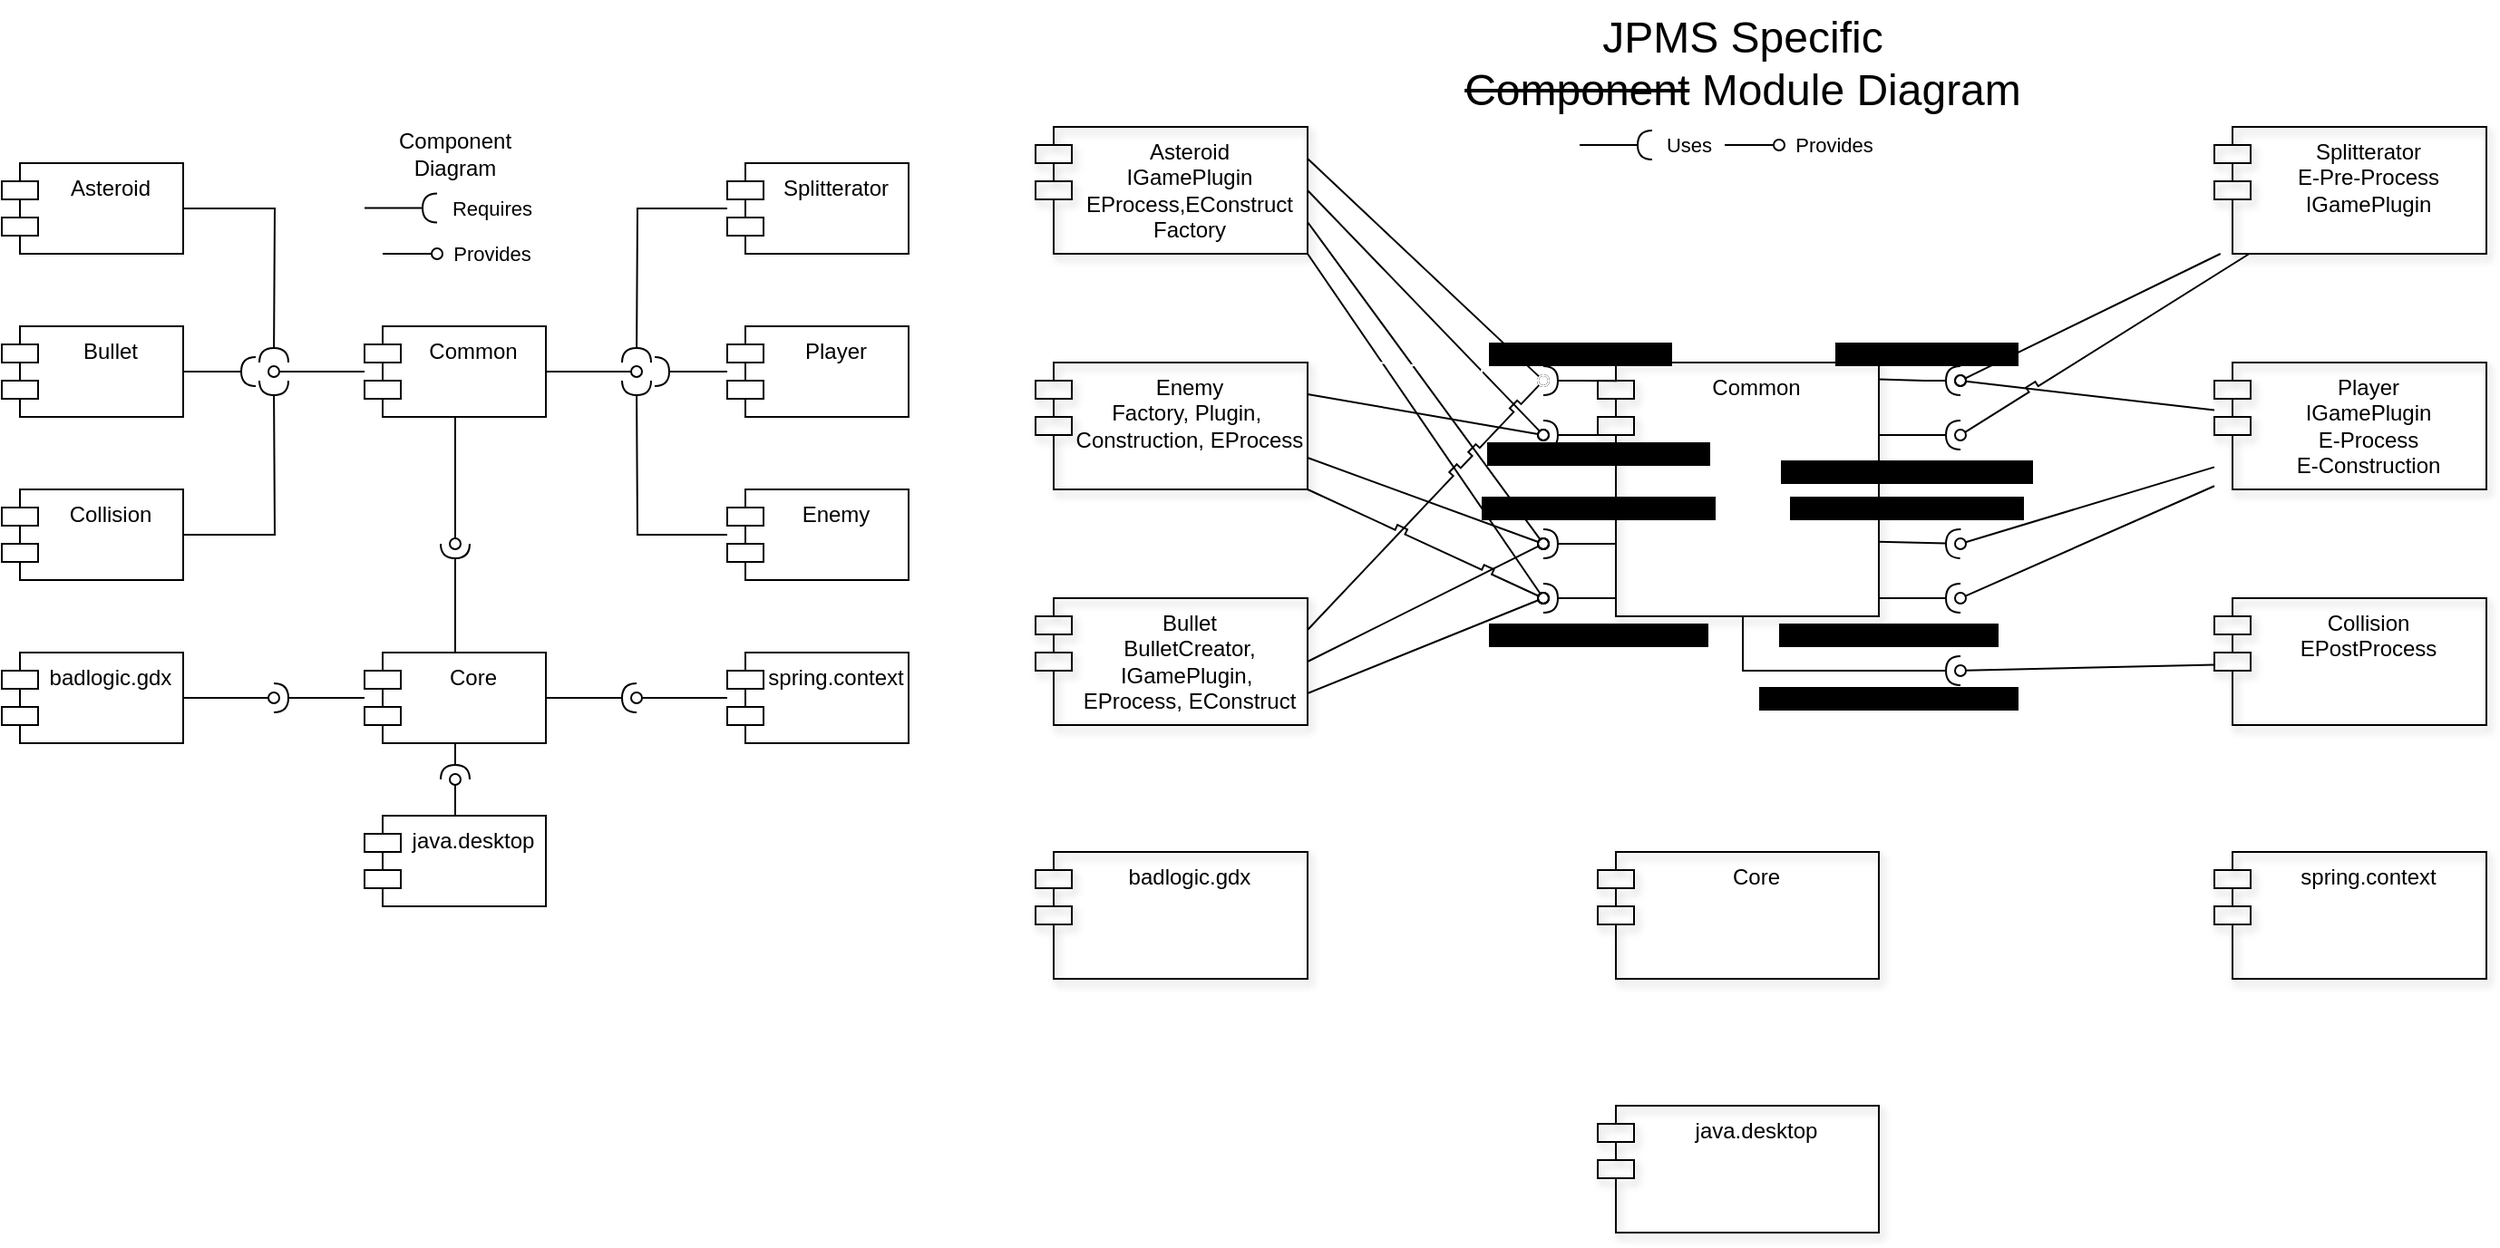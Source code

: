 <mxfile version="21.3.2" type="device">
  <diagram name="Side-1" id="Yi5KZk_WfLFtUitwRc3R">
    <mxGraphModel dx="1101" dy="1765" grid="1" gridSize="10" guides="1" tooltips="1" connect="1" arrows="1" fold="1" page="1" pageScale="1" pageWidth="827" pageHeight="1169" math="0" shadow="0">
      <root>
        <mxCell id="0" />
        <mxCell id="1" parent="0" />
        <mxCell id="ZmB0dp2YteYtgmMy9DGr-4" style="edgeStyle=orthogonalEdgeStyle;rounded=0;orthogonalLoop=1;jettySize=auto;html=1;endArrow=halfCircle;endFill=0;" edge="1" parent="1" source="ZmB0dp2YteYtgmMy9DGr-1">
          <mxGeometry relative="1" as="geometry">
            <mxPoint x="480" y="365" as="targetPoint" />
          </mxGeometry>
        </mxCell>
        <mxCell id="ZmB0dp2YteYtgmMy9DGr-11" style="edgeStyle=orthogonalEdgeStyle;rounded=0;orthogonalLoop=1;jettySize=auto;html=1;endArrow=halfCircle;endFill=0;" edge="1" parent="1" source="ZmB0dp2YteYtgmMy9DGr-1">
          <mxGeometry relative="1" as="geometry">
            <mxPoint x="380" y="410" as="targetPoint" />
          </mxGeometry>
        </mxCell>
        <mxCell id="ZmB0dp2YteYtgmMy9DGr-12" style="edgeStyle=orthogonalEdgeStyle;rounded=0;orthogonalLoop=1;jettySize=auto;html=1;endArrow=halfCircle;endFill=0;" edge="1" parent="1" source="ZmB0dp2YteYtgmMy9DGr-1">
          <mxGeometry relative="1" as="geometry">
            <mxPoint x="280" y="365" as="targetPoint" />
          </mxGeometry>
        </mxCell>
        <mxCell id="ZmB0dp2YteYtgmMy9DGr-15" style="edgeStyle=orthogonalEdgeStyle;rounded=0;orthogonalLoop=1;jettySize=auto;html=1;endArrow=halfCircle;endFill=0;" edge="1" parent="1" source="ZmB0dp2YteYtgmMy9DGr-1">
          <mxGeometry relative="1" as="geometry">
            <mxPoint x="380" y="280" as="targetPoint" />
          </mxGeometry>
        </mxCell>
        <mxCell id="ZmB0dp2YteYtgmMy9DGr-1" value="Core" style="shape=module;align=left;spacingLeft=20;align=center;verticalAlign=top;whiteSpace=wrap;html=1;fillColor=none;" vertex="1" parent="1">
          <mxGeometry x="330" y="340" width="100" height="50" as="geometry" />
        </mxCell>
        <mxCell id="ZmB0dp2YteYtgmMy9DGr-6" value="" style="edgeStyle=orthogonalEdgeStyle;rounded=0;orthogonalLoop=1;jettySize=auto;html=1;endArrow=oval;endFill=0;" edge="1" parent="1" source="ZmB0dp2YteYtgmMy9DGr-2">
          <mxGeometry relative="1" as="geometry">
            <mxPoint x="480" y="365" as="targetPoint" />
          </mxGeometry>
        </mxCell>
        <mxCell id="ZmB0dp2YteYtgmMy9DGr-2" value="spring.context" style="shape=module;align=left;spacingLeft=20;align=center;verticalAlign=top;whiteSpace=wrap;html=1;fillColor=none;" vertex="1" parent="1">
          <mxGeometry x="530" y="340" width="100" height="50" as="geometry" />
        </mxCell>
        <mxCell id="ZmB0dp2YteYtgmMy9DGr-10" style="edgeStyle=orthogonalEdgeStyle;rounded=0;orthogonalLoop=1;jettySize=auto;html=1;endArrow=oval;endFill=0;" edge="1" parent="1" source="ZmB0dp2YteYtgmMy9DGr-8">
          <mxGeometry relative="1" as="geometry">
            <mxPoint x="380" y="410" as="targetPoint" />
          </mxGeometry>
        </mxCell>
        <mxCell id="ZmB0dp2YteYtgmMy9DGr-8" value="java.desktop" style="shape=module;align=left;spacingLeft=20;align=center;verticalAlign=top;whiteSpace=wrap;html=1;fillColor=none;" vertex="1" parent="1">
          <mxGeometry x="330" y="430" width="100" height="50" as="geometry" />
        </mxCell>
        <mxCell id="ZmB0dp2YteYtgmMy9DGr-14" style="edgeStyle=orthogonalEdgeStyle;rounded=0;orthogonalLoop=1;jettySize=auto;html=1;endArrow=oval;endFill=0;" edge="1" parent="1" source="ZmB0dp2YteYtgmMy9DGr-13">
          <mxGeometry relative="1" as="geometry">
            <mxPoint x="280" y="365" as="targetPoint" />
          </mxGeometry>
        </mxCell>
        <mxCell id="ZmB0dp2YteYtgmMy9DGr-13" value="badlogic.gdx" style="shape=module;align=left;spacingLeft=20;align=center;verticalAlign=top;whiteSpace=wrap;html=1;fillColor=none;" vertex="1" parent="1">
          <mxGeometry x="130" y="340" width="100" height="50" as="geometry" />
        </mxCell>
        <mxCell id="ZmB0dp2YteYtgmMy9DGr-17" style="edgeStyle=orthogonalEdgeStyle;rounded=0;orthogonalLoop=1;jettySize=auto;html=1;endArrow=oval;endFill=0;" edge="1" parent="1" source="ZmB0dp2YteYtgmMy9DGr-16">
          <mxGeometry relative="1" as="geometry">
            <mxPoint x="380" y="280" as="targetPoint" />
          </mxGeometry>
        </mxCell>
        <mxCell id="ZmB0dp2YteYtgmMy9DGr-24" style="edgeStyle=orthogonalEdgeStyle;rounded=0;orthogonalLoop=1;jettySize=auto;html=1;endArrow=oval;endFill=0;" edge="1" parent="1" source="ZmB0dp2YteYtgmMy9DGr-16">
          <mxGeometry relative="1" as="geometry">
            <mxPoint x="280" y="185" as="targetPoint" />
          </mxGeometry>
        </mxCell>
        <mxCell id="ZmB0dp2YteYtgmMy9DGr-25" style="edgeStyle=orthogonalEdgeStyle;rounded=0;orthogonalLoop=1;jettySize=auto;html=1;endArrow=oval;endFill=0;" edge="1" parent="1" source="ZmB0dp2YteYtgmMy9DGr-16">
          <mxGeometry relative="1" as="geometry">
            <mxPoint x="480.0" y="185" as="targetPoint" />
          </mxGeometry>
        </mxCell>
        <mxCell id="ZmB0dp2YteYtgmMy9DGr-16" value="Common" style="shape=module;align=left;spacingLeft=20;align=center;verticalAlign=top;whiteSpace=wrap;html=1;fillColor=none;" vertex="1" parent="1">
          <mxGeometry x="330" y="160" width="100" height="50" as="geometry" />
        </mxCell>
        <mxCell id="ZmB0dp2YteYtgmMy9DGr-29" style="edgeStyle=orthogonalEdgeStyle;rounded=0;orthogonalLoop=1;jettySize=auto;html=1;endArrow=halfCircle;endFill=0;" edge="1" parent="1" source="ZmB0dp2YteYtgmMy9DGr-18">
          <mxGeometry relative="1" as="geometry">
            <mxPoint x="280" y="180" as="targetPoint" />
          </mxGeometry>
        </mxCell>
        <mxCell id="ZmB0dp2YteYtgmMy9DGr-18" value="Asteroid" style="shape=module;align=left;spacingLeft=20;align=center;verticalAlign=top;whiteSpace=wrap;html=1;fillColor=none;" vertex="1" parent="1">
          <mxGeometry x="130" y="70" width="100" height="50" as="geometry" />
        </mxCell>
        <mxCell id="ZmB0dp2YteYtgmMy9DGr-31" style="edgeStyle=orthogonalEdgeStyle;rounded=0;orthogonalLoop=1;jettySize=auto;html=1;endArrow=halfCircle;endFill=0;" edge="1" parent="1" source="ZmB0dp2YteYtgmMy9DGr-19">
          <mxGeometry relative="1" as="geometry">
            <mxPoint x="270" y="185" as="targetPoint" />
          </mxGeometry>
        </mxCell>
        <mxCell id="ZmB0dp2YteYtgmMy9DGr-19" value="Bullet" style="shape=module;align=left;spacingLeft=20;align=center;verticalAlign=top;whiteSpace=wrap;html=1;fillColor=none;" vertex="1" parent="1">
          <mxGeometry x="130" y="160" width="100" height="50" as="geometry" />
        </mxCell>
        <mxCell id="ZmB0dp2YteYtgmMy9DGr-30" style="edgeStyle=orthogonalEdgeStyle;rounded=0;orthogonalLoop=1;jettySize=auto;html=1;endArrow=halfCircle;endFill=0;" edge="1" parent="1" source="ZmB0dp2YteYtgmMy9DGr-20">
          <mxGeometry relative="1" as="geometry">
            <mxPoint x="280" y="190" as="targetPoint" />
          </mxGeometry>
        </mxCell>
        <mxCell id="ZmB0dp2YteYtgmMy9DGr-20" value="Collision" style="shape=module;align=left;spacingLeft=20;align=center;verticalAlign=top;whiteSpace=wrap;html=1;fillColor=none;" vertex="1" parent="1">
          <mxGeometry x="130" y="250" width="100" height="50" as="geometry" />
        </mxCell>
        <mxCell id="ZmB0dp2YteYtgmMy9DGr-26" style="edgeStyle=orthogonalEdgeStyle;rounded=0;orthogonalLoop=1;jettySize=auto;html=1;endArrow=halfCircle;endFill=0;" edge="1" parent="1" source="ZmB0dp2YteYtgmMy9DGr-21">
          <mxGeometry relative="1" as="geometry">
            <mxPoint x="480.0" y="190" as="targetPoint" />
          </mxGeometry>
        </mxCell>
        <mxCell id="ZmB0dp2YteYtgmMy9DGr-21" value="Enemy" style="shape=module;align=left;spacingLeft=20;align=center;verticalAlign=top;whiteSpace=wrap;html=1;fillColor=none;" vertex="1" parent="1">
          <mxGeometry x="530" y="250" width="100" height="50" as="geometry" />
        </mxCell>
        <mxCell id="ZmB0dp2YteYtgmMy9DGr-28" style="edgeStyle=orthogonalEdgeStyle;rounded=0;orthogonalLoop=1;jettySize=auto;html=1;endArrow=halfCircle;endFill=0;" edge="1" parent="1" source="ZmB0dp2YteYtgmMy9DGr-22">
          <mxGeometry relative="1" as="geometry">
            <mxPoint x="490.0" y="185" as="targetPoint" />
          </mxGeometry>
        </mxCell>
        <mxCell id="ZmB0dp2YteYtgmMy9DGr-22" value="Player" style="shape=module;align=left;spacingLeft=20;align=center;verticalAlign=top;whiteSpace=wrap;html=1;fillColor=none;" vertex="1" parent="1">
          <mxGeometry x="530" y="160" width="100" height="50" as="geometry" />
        </mxCell>
        <mxCell id="ZmB0dp2YteYtgmMy9DGr-27" style="edgeStyle=orthogonalEdgeStyle;rounded=0;orthogonalLoop=1;jettySize=auto;html=1;endArrow=halfCircle;endFill=0;" edge="1" parent="1" source="ZmB0dp2YteYtgmMy9DGr-23">
          <mxGeometry relative="1" as="geometry">
            <mxPoint x="480.0" y="180" as="targetPoint" />
          </mxGeometry>
        </mxCell>
        <mxCell id="ZmB0dp2YteYtgmMy9DGr-23" value="Splitterator" style="shape=module;align=left;spacingLeft=20;align=center;verticalAlign=top;whiteSpace=wrap;html=1;fillColor=none;" vertex="1" parent="1">
          <mxGeometry x="530" y="70" width="100" height="50" as="geometry" />
        </mxCell>
        <mxCell id="ZmB0dp2YteYtgmMy9DGr-36" value="Core" style="shape=module;align=left;spacingLeft=20;align=center;verticalAlign=top;whiteSpace=wrap;html=1;backgroundOutline=0;fixDash=0;enumerate=0;comic=0;shadow=1;fillColor=none;" vertex="1" parent="1">
          <mxGeometry x="1010" y="450" width="155" height="70" as="geometry" />
        </mxCell>
        <mxCell id="ZmB0dp2YteYtgmMy9DGr-38" value="spring.context" style="shape=module;align=left;spacingLeft=20;align=center;verticalAlign=top;whiteSpace=wrap;html=1;backgroundOutline=0;fixDash=0;enumerate=0;comic=0;shadow=1;fillColor=none;" vertex="1" parent="1">
          <mxGeometry x="1350" y="450" width="150" height="70" as="geometry" />
        </mxCell>
        <mxCell id="ZmB0dp2YteYtgmMy9DGr-40" value="java.desktop" style="shape=module;align=left;spacingLeft=20;align=center;verticalAlign=top;whiteSpace=wrap;html=1;backgroundOutline=0;fixDash=0;enumerate=0;comic=0;shadow=1;fillColor=none;" vertex="1" parent="1">
          <mxGeometry x="1010" y="590" width="155" height="70" as="geometry" />
        </mxCell>
        <mxCell id="ZmB0dp2YteYtgmMy9DGr-42" value="badlogic.gdx" style="shape=module;align=left;spacingLeft=20;align=center;verticalAlign=top;whiteSpace=wrap;html=1;backgroundOutline=0;fixDash=0;enumerate=0;comic=0;shadow=1;fillColor=none;" vertex="1" parent="1">
          <mxGeometry x="700" y="450" width="150" height="70" as="geometry" />
        </mxCell>
        <mxCell id="ZmB0dp2YteYtgmMy9DGr-114" style="edgeStyle=orthogonalEdgeStyle;rounded=0;orthogonalLoop=1;jettySize=auto;html=1;endArrow=halfCircle;endFill=0;" edge="1" parent="1" source="ZmB0dp2YteYtgmMy9DGr-46">
          <mxGeometry relative="1" as="geometry">
            <mxPoint x="1210" y="350" as="targetPoint" />
            <Array as="points">
              <mxPoint x="1090" y="350" />
            </Array>
          </mxGeometry>
        </mxCell>
        <mxCell id="ZmB0dp2YteYtgmMy9DGr-46" value="Common" style="shape=module;align=left;spacingLeft=20;align=center;verticalAlign=top;whiteSpace=wrap;html=1;backgroundOutline=0;fixDash=0;enumerate=0;comic=0;shadow=1;fillColor=none;" vertex="1" parent="1">
          <mxGeometry x="1010" y="180" width="155" height="140" as="geometry" />
        </mxCell>
        <mxCell id="ZmB0dp2YteYtgmMy9DGr-93" style="rounded=0;orthogonalLoop=1;jettySize=auto;html=1;endArrow=oval;endFill=0;jumpStyle=sharp;orthogonal=0;exitX=1;exitY=1;exitDx=0;exitDy=0;" edge="1" parent="1" source="ZmB0dp2YteYtgmMy9DGr-48">
          <mxGeometry relative="1" as="geometry">
            <mxPoint x="980" y="310" as="targetPoint" />
          </mxGeometry>
        </mxCell>
        <mxCell id="ZmB0dp2YteYtgmMy9DGr-95" style="rounded=0;orthogonalLoop=1;jettySize=auto;html=1;endArrow=oval;endFill=0;jumpStyle=sharp;orthogonal=0;exitX=1;exitY=0.25;exitDx=0;exitDy=0;" edge="1" parent="1" source="ZmB0dp2YteYtgmMy9DGr-48">
          <mxGeometry relative="1" as="geometry">
            <mxPoint x="980" y="190" as="targetPoint" />
            <mxPoint x="850" y="85.0" as="sourcePoint" />
          </mxGeometry>
        </mxCell>
        <mxCell id="ZmB0dp2YteYtgmMy9DGr-100" style="rounded=0;orthogonalLoop=1;jettySize=auto;html=1;endArrow=oval;endFill=0;exitX=1;exitY=0.5;exitDx=0;exitDy=0;" edge="1" parent="1" source="ZmB0dp2YteYtgmMy9DGr-48">
          <mxGeometry relative="1" as="geometry">
            <mxPoint x="980.0" y="220" as="targetPoint" />
          </mxGeometry>
        </mxCell>
        <mxCell id="ZmB0dp2YteYtgmMy9DGr-102" style="rounded=0;orthogonalLoop=1;jettySize=auto;html=1;endArrow=oval;endFill=0;exitX=1;exitY=0.75;exitDx=0;exitDy=0;" edge="1" parent="1" source="ZmB0dp2YteYtgmMy9DGr-48">
          <mxGeometry relative="1" as="geometry">
            <mxPoint x="980" y="280" as="targetPoint" />
          </mxGeometry>
        </mxCell>
        <mxCell id="ZmB0dp2YteYtgmMy9DGr-48" value="Asteroid&lt;br&gt;IGamePlugin&lt;br&gt;EProcess,EConstruct&lt;br&gt;Factory" style="shape=module;align=left;spacingLeft=20;align=center;verticalAlign=top;whiteSpace=wrap;html=1;backgroundOutline=0;fixDash=0;enumerate=0;comic=0;shadow=1;fillColor=none;" vertex="1" parent="1">
          <mxGeometry x="700" y="50" width="150" height="70" as="geometry" />
        </mxCell>
        <mxCell id="ZmB0dp2YteYtgmMy9DGr-96" style="rounded=0;orthogonalLoop=1;jettySize=auto;html=1;endArrow=oval;endFill=0;jumpStyle=sharp;orthogonal=0;exitX=1;exitY=0.25;exitDx=0;exitDy=0;" edge="1" parent="1" source="ZmB0dp2YteYtgmMy9DGr-50">
          <mxGeometry relative="1" as="geometry">
            <mxPoint x="980" y="190" as="targetPoint" />
          </mxGeometry>
        </mxCell>
        <mxCell id="ZmB0dp2YteYtgmMy9DGr-98" style="rounded=0;orthogonalLoop=1;jettySize=auto;html=1;endArrow=oval;endFill=0;jumpStyle=sharp;orthogonal=0;exitX=1;exitY=0.75;exitDx=0;exitDy=0;" edge="1" parent="1" source="ZmB0dp2YteYtgmMy9DGr-50">
          <mxGeometry relative="1" as="geometry">
            <mxPoint x="980.0" y="310" as="targetPoint" />
          </mxGeometry>
        </mxCell>
        <mxCell id="ZmB0dp2YteYtgmMy9DGr-104" style="rounded=0;orthogonalLoop=1;jettySize=auto;html=1;endArrow=oval;endFill=0;exitX=1;exitY=0.5;exitDx=0;exitDy=0;" edge="1" parent="1" source="ZmB0dp2YteYtgmMy9DGr-50">
          <mxGeometry relative="1" as="geometry">
            <mxPoint x="980.0" y="280" as="targetPoint" />
          </mxGeometry>
        </mxCell>
        <mxCell id="ZmB0dp2YteYtgmMy9DGr-50" value="Bullet&lt;br&gt;BulletCreator, IGamePlugin,&amp;nbsp;&lt;br&gt;EProcess, EConstruct" style="shape=module;align=left;spacingLeft=20;align=center;verticalAlign=top;whiteSpace=wrap;html=1;backgroundOutline=0;fixDash=0;enumerate=0;comic=0;shadow=1;fillColor=none;" vertex="1" parent="1">
          <mxGeometry x="700" y="310" width="150" height="70" as="geometry" />
        </mxCell>
        <mxCell id="ZmB0dp2YteYtgmMy9DGr-111" style="rounded=0;orthogonalLoop=1;jettySize=auto;html=1;endArrow=oval;endFill=0;jumpStyle=sharp;" edge="1" parent="1" source="ZmB0dp2YteYtgmMy9DGr-52">
          <mxGeometry relative="1" as="geometry">
            <mxPoint x="1210" y="350" as="targetPoint" />
          </mxGeometry>
        </mxCell>
        <mxCell id="ZmB0dp2YteYtgmMy9DGr-52" value="Collision&lt;br&gt;EPostProcess" style="shape=module;align=left;spacingLeft=20;align=center;verticalAlign=top;whiteSpace=wrap;html=1;backgroundOutline=0;fixDash=0;enumerate=0;comic=0;shadow=1;fillColor=none;" vertex="1" parent="1">
          <mxGeometry x="1350" y="310" width="150" height="70" as="geometry" />
        </mxCell>
        <mxCell id="ZmB0dp2YteYtgmMy9DGr-92" style="rounded=0;orthogonalLoop=1;jettySize=auto;html=1;endArrow=oval;endFill=0;jumpStyle=sharp;orthogonal=0;exitX=1;exitY=1;exitDx=0;exitDy=0;" edge="1" parent="1" source="ZmB0dp2YteYtgmMy9DGr-54">
          <mxGeometry relative="1" as="geometry">
            <mxPoint x="980" y="310" as="targetPoint" />
          </mxGeometry>
        </mxCell>
        <mxCell id="ZmB0dp2YteYtgmMy9DGr-97" style="rounded=0;orthogonalLoop=1;jettySize=auto;html=1;endArrow=oval;endFill=0;noJump=0;comic=0;orthogonal=0;ignoreEdge=0;flowAnimation=0;strokeColor=#FFFFFF;fillColor=#f5f5f5;jumpStyle=sharp;exitX=1;exitY=0;exitDx=0;exitDy=0;" edge="1" parent="1" source="ZmB0dp2YteYtgmMy9DGr-54">
          <mxGeometry relative="1" as="geometry">
            <mxPoint x="980" y="190" as="targetPoint" />
          </mxGeometry>
        </mxCell>
        <mxCell id="ZmB0dp2YteYtgmMy9DGr-99" style="rounded=0;orthogonalLoop=1;jettySize=auto;html=1;endArrow=oval;endFill=0;exitX=1;exitY=0.25;exitDx=0;exitDy=0;" edge="1" parent="1" source="ZmB0dp2YteYtgmMy9DGr-54">
          <mxGeometry relative="1" as="geometry">
            <mxPoint x="980.0" y="220" as="targetPoint" />
          </mxGeometry>
        </mxCell>
        <mxCell id="ZmB0dp2YteYtgmMy9DGr-103" style="rounded=0;orthogonalLoop=1;jettySize=auto;html=1;endArrow=oval;endFill=0;exitX=1;exitY=0.75;exitDx=0;exitDy=0;" edge="1" parent="1" source="ZmB0dp2YteYtgmMy9DGr-54">
          <mxGeometry relative="1" as="geometry">
            <mxPoint x="980.0" y="280" as="targetPoint" />
          </mxGeometry>
        </mxCell>
        <mxCell id="ZmB0dp2YteYtgmMy9DGr-54" value="Enemy&lt;br&gt;Factory, Plugin,&amp;nbsp;&lt;br&gt;Construction, EProcess" style="shape=module;align=left;spacingLeft=20;align=center;verticalAlign=top;whiteSpace=wrap;html=1;backgroundOutline=0;fixDash=0;enumerate=0;comic=0;shadow=1;fillColor=none;" vertex="1" parent="1">
          <mxGeometry x="700" y="180" width="150" height="70" as="geometry" />
        </mxCell>
        <mxCell id="ZmB0dp2YteYtgmMy9DGr-109" style="rounded=0;orthogonalLoop=1;jettySize=auto;html=1;jumpStyle=sharp;endArrow=oval;endFill=0;" edge="1" parent="1" source="ZmB0dp2YteYtgmMy9DGr-56">
          <mxGeometry relative="1" as="geometry">
            <mxPoint x="1210" y="190" as="targetPoint" />
          </mxGeometry>
        </mxCell>
        <mxCell id="ZmB0dp2YteYtgmMy9DGr-112" style="rounded=0;orthogonalLoop=1;jettySize=auto;html=1;endArrow=oval;endFill=0;jumpStyle=sharp;" edge="1" parent="1" source="ZmB0dp2YteYtgmMy9DGr-56">
          <mxGeometry relative="1" as="geometry">
            <mxPoint x="1210" y="310" as="targetPoint" />
          </mxGeometry>
        </mxCell>
        <mxCell id="ZmB0dp2YteYtgmMy9DGr-116" style="rounded=0;orthogonalLoop=1;jettySize=auto;html=1;endArrow=oval;endFill=0;" edge="1" parent="1" source="ZmB0dp2YteYtgmMy9DGr-56">
          <mxGeometry relative="1" as="geometry">
            <mxPoint x="1210" y="280" as="targetPoint" />
          </mxGeometry>
        </mxCell>
        <mxCell id="ZmB0dp2YteYtgmMy9DGr-56" value="Player&lt;br&gt;IGamePlugin&lt;br&gt;E-Process&lt;br&gt;E-Construction" style="shape=module;align=left;spacingLeft=20;align=center;verticalAlign=top;whiteSpace=wrap;html=1;backgroundOutline=0;fixDash=0;enumerate=0;comic=0;shadow=1;fillColor=none;" vertex="1" parent="1">
          <mxGeometry x="1350" y="180" width="150" height="70" as="geometry" />
        </mxCell>
        <mxCell id="ZmB0dp2YteYtgmMy9DGr-110" style="rounded=0;orthogonalLoop=1;jettySize=auto;html=1;jumpStyle=sharp;endArrow=oval;endFill=0;" edge="1" parent="1" source="ZmB0dp2YteYtgmMy9DGr-58">
          <mxGeometry relative="1" as="geometry">
            <mxPoint x="1210" y="190" as="targetPoint" />
          </mxGeometry>
        </mxCell>
        <mxCell id="ZmB0dp2YteYtgmMy9DGr-113" style="rounded=0;orthogonalLoop=1;jettySize=auto;html=1;endArrow=oval;endFill=0;jumpStyle=sharp;" edge="1" parent="1" source="ZmB0dp2YteYtgmMy9DGr-58">
          <mxGeometry relative="1" as="geometry">
            <mxPoint x="1210" y="220" as="targetPoint" />
          </mxGeometry>
        </mxCell>
        <mxCell id="ZmB0dp2YteYtgmMy9DGr-58" value="Splitterator&lt;br&gt;E-Pre-Process&lt;br&gt;IGamePlugin" style="shape=module;align=left;spacingLeft=20;align=center;verticalAlign=top;whiteSpace=wrap;html=1;backgroundOutline=0;fixDash=0;enumerate=0;comic=0;shadow=1;fillColor=none;" vertex="1" parent="1">
          <mxGeometry x="1350" y="50" width="150" height="70" as="geometry" />
        </mxCell>
        <mxCell id="ZmB0dp2YteYtgmMy9DGr-59" value="Component Diagram" style="text;html=1;strokeColor=none;fillColor=none;align=center;verticalAlign=middle;whiteSpace=wrap;rounded=0;" vertex="1" parent="1">
          <mxGeometry x="350" y="50" width="60" height="30" as="geometry" />
        </mxCell>
        <mxCell id="ZmB0dp2YteYtgmMy9DGr-60" value="&lt;font style=&quot;font-size: 24px;&quot;&gt;JPMS Specific&lt;br&gt;&lt;strike&gt;Component&lt;/strike&gt; Module Diagram&lt;br&gt;&lt;/font&gt;" style="text;html=1;strokeColor=none;fillColor=none;align=center;verticalAlign=middle;whiteSpace=wrap;rounded=0;" vertex="1" parent="1">
          <mxGeometry x="910" y="-20" width="360" height="70" as="geometry" />
        </mxCell>
        <mxCell id="ZmB0dp2YteYtgmMy9DGr-66" value="" style="endArrow=halfCircle;html=1;rounded=0;endFill=0;" edge="1" parent="1">
          <mxGeometry width="50" height="50" relative="1" as="geometry">
            <mxPoint x="1000" y="60" as="sourcePoint" />
            <mxPoint x="1040" y="60" as="targetPoint" />
          </mxGeometry>
        </mxCell>
        <mxCell id="ZmB0dp2YteYtgmMy9DGr-68" value="Uses" style="edgeLabel;html=1;align=center;verticalAlign=middle;resizable=0;points=[];" vertex="1" connectable="0" parent="ZmB0dp2YteYtgmMy9DGr-66">
          <mxGeometry x="-0.508" y="-2" relative="1" as="geometry">
            <mxPoint x="50" y="-2" as="offset" />
          </mxGeometry>
        </mxCell>
        <mxCell id="ZmB0dp2YteYtgmMy9DGr-67" value="" style="endArrow=oval;html=1;rounded=0;endFill=0;" edge="1" parent="1">
          <mxGeometry width="50" height="50" relative="1" as="geometry">
            <mxPoint x="1080" y="60" as="sourcePoint" />
            <mxPoint x="1110" y="60" as="targetPoint" />
          </mxGeometry>
        </mxCell>
        <mxCell id="ZmB0dp2YteYtgmMy9DGr-69" value="Provides" style="edgeLabel;html=1;align=center;verticalAlign=middle;resizable=0;points=[];" vertex="1" connectable="0" parent="ZmB0dp2YteYtgmMy9DGr-67">
          <mxGeometry x="0.251" relative="1" as="geometry">
            <mxPoint x="41" as="offset" />
          </mxGeometry>
        </mxCell>
        <mxCell id="ZmB0dp2YteYtgmMy9DGr-70" value="" style="endArrow=halfCircle;html=1;rounded=0;endFill=0;exitX=1;exitY=0.066;exitDx=0;exitDy=0;exitPerimeter=0;" edge="1" parent="1" source="ZmB0dp2YteYtgmMy9DGr-46">
          <mxGeometry width="50" height="50" relative="1" as="geometry">
            <mxPoint x="1165" y="184.71" as="sourcePoint" />
            <mxPoint x="1210" y="190" as="targetPoint" />
            <Array as="points">
              <mxPoint x="1190" y="190" />
            </Array>
          </mxGeometry>
        </mxCell>
        <mxCell id="ZmB0dp2YteYtgmMy9DGr-71" value="IGamePluginService" style="edgeLabel;html=1;align=center;verticalAlign=middle;resizable=0;points=[];labelBackgroundColor=#000000;" vertex="1" connectable="0" parent="ZmB0dp2YteYtgmMy9DGr-70">
          <mxGeometry x="-0.508" y="-2" relative="1" as="geometry">
            <mxPoint x="15" y="-17" as="offset" />
          </mxGeometry>
        </mxCell>
        <mxCell id="ZmB0dp2YteYtgmMy9DGr-72" value="" style="endArrow=halfCircle;html=1;rounded=0;endFill=0;" edge="1" parent="1">
          <mxGeometry width="50" height="50" relative="1" as="geometry">
            <mxPoint x="1165" y="310" as="sourcePoint" />
            <mxPoint x="1210" y="310" as="targetPoint" />
          </mxGeometry>
        </mxCell>
        <mxCell id="ZmB0dp2YteYtgmMy9DGr-73" value="IEntityPostProcessingService" style="edgeLabel;html=1;align=center;verticalAlign=middle;resizable=0;points=[];labelBackgroundColor=#000000;" vertex="1" connectable="0" parent="ZmB0dp2YteYtgmMy9DGr-72">
          <mxGeometry x="-0.508" y="-2" relative="1" as="geometry">
            <mxPoint x="-6" y="53" as="offset" />
          </mxGeometry>
        </mxCell>
        <mxCell id="ZmB0dp2YteYtgmMy9DGr-74" value="" style="endArrow=halfCircle;html=1;rounded=0;endFill=0;exitX=0.999;exitY=0.706;exitDx=0;exitDy=0;exitPerimeter=0;" edge="1" parent="1" source="ZmB0dp2YteYtgmMy9DGr-46">
          <mxGeometry width="50" height="50" relative="1" as="geometry">
            <mxPoint x="1165" y="274.71" as="sourcePoint" />
            <mxPoint x="1210" y="280" as="targetPoint" />
          </mxGeometry>
        </mxCell>
        <mxCell id="ZmB0dp2YteYtgmMy9DGr-75" value="IEntityProcessingService" style="edgeLabel;html=1;align=center;verticalAlign=middle;resizable=0;points=[];labelBackgroundColor=#000000;" vertex="1" connectable="0" parent="ZmB0dp2YteYtgmMy9DGr-74">
          <mxGeometry x="-0.508" y="-2" relative="1" as="geometry">
            <mxPoint x="-6" y="49" as="offset" />
          </mxGeometry>
        </mxCell>
        <mxCell id="ZmB0dp2YteYtgmMy9DGr-115" value="IEntityConstructionService" style="edgeLabel;html=1;align=center;verticalAlign=middle;resizable=0;points=[];labelBackgroundColor=#000000;" vertex="1" connectable="0" parent="ZmB0dp2YteYtgmMy9DGr-74">
          <mxGeometry x="-0.508" y="-2" relative="1" as="geometry">
            <mxPoint x="4" y="-21" as="offset" />
          </mxGeometry>
        </mxCell>
        <mxCell id="ZmB0dp2YteYtgmMy9DGr-76" value="" style="endArrow=halfCircle;html=1;rounded=0;endFill=0;" edge="1" parent="1">
          <mxGeometry width="50" height="50" relative="1" as="geometry">
            <mxPoint x="1165" y="220" as="sourcePoint" />
            <mxPoint x="1210" y="220" as="targetPoint" />
          </mxGeometry>
        </mxCell>
        <mxCell id="ZmB0dp2YteYtgmMy9DGr-77" value="IEntityPreProcessingService" style="edgeLabel;html=1;align=center;verticalAlign=middle;resizable=0;points=[];labelBackgroundColor=#000000;" vertex="1" connectable="0" parent="ZmB0dp2YteYtgmMy9DGr-76">
          <mxGeometry x="-0.508" y="-2" relative="1" as="geometry">
            <mxPoint x="4" y="18" as="offset" />
          </mxGeometry>
        </mxCell>
        <mxCell id="ZmB0dp2YteYtgmMy9DGr-78" value="" style="endArrow=halfCircle;html=1;rounded=0;endFill=0;exitX=0.068;exitY=0.072;exitDx=0;exitDy=0;exitPerimeter=0;" edge="1" parent="1" source="ZmB0dp2YteYtgmMy9DGr-46">
          <mxGeometry width="50" height="50" relative="1" as="geometry">
            <mxPoint x="950" y="184.66" as="sourcePoint" />
            <mxPoint x="980" y="190" as="targetPoint" />
            <Array as="points">
              <mxPoint x="1000" y="190" />
            </Array>
          </mxGeometry>
        </mxCell>
        <mxCell id="ZmB0dp2YteYtgmMy9DGr-79" value="IGamePluginService" style="edgeLabel;html=1;align=center;verticalAlign=middle;resizable=0;points=[];labelBackgroundColor=#000000;" vertex="1" connectable="0" parent="ZmB0dp2YteYtgmMy9DGr-78">
          <mxGeometry x="-0.508" y="-2" relative="1" as="geometry">
            <mxPoint x="-11" y="-13" as="offset" />
          </mxGeometry>
        </mxCell>
        <mxCell id="ZmB0dp2YteYtgmMy9DGr-83" value="" style="endArrow=halfCircle;html=1;rounded=0;endFill=0;exitX=0.067;exitY=0.036;exitDx=0;exitDy=0;exitPerimeter=0;" edge="1" parent="1">
          <mxGeometry width="50" height="50" relative="1" as="geometry">
            <mxPoint x="1020" y="310" as="sourcePoint" />
            <mxPoint x="980" y="310" as="targetPoint" />
          </mxGeometry>
        </mxCell>
        <mxCell id="ZmB0dp2YteYtgmMy9DGr-84" value="IEntityProcessingService" style="edgeLabel;html=1;align=center;verticalAlign=middle;resizable=0;points=[];labelBackgroundColor=#000000;" vertex="1" connectable="0" parent="ZmB0dp2YteYtgmMy9DGr-83">
          <mxGeometry x="-0.508" y="-2" relative="1" as="geometry">
            <mxPoint y="22" as="offset" />
          </mxGeometry>
        </mxCell>
        <mxCell id="ZmB0dp2YteYtgmMy9DGr-86" value="" style="endArrow=halfCircle;html=1;rounded=0;endFill=0;exitX=0.066;exitY=0.714;exitDx=0;exitDy=0;exitPerimeter=0;" edge="1" parent="1" source="ZmB0dp2YteYtgmMy9DGr-46">
          <mxGeometry width="50" height="50" relative="1" as="geometry">
            <mxPoint x="1020" y="274.66" as="sourcePoint" />
            <mxPoint x="980" y="280" as="targetPoint" />
            <Array as="points">
              <mxPoint x="1000" y="280" />
            </Array>
          </mxGeometry>
        </mxCell>
        <mxCell id="ZmB0dp2YteYtgmMy9DGr-87" value="IEntityConstructionService" style="edgeLabel;html=1;align=center;verticalAlign=middle;resizable=0;points=[];labelBackgroundColor=#000000;" vertex="1" connectable="0" parent="ZmB0dp2YteYtgmMy9DGr-86">
          <mxGeometry x="-0.508" y="-2" relative="1" as="geometry">
            <mxPoint y="-18" as="offset" />
          </mxGeometry>
        </mxCell>
        <mxCell id="ZmB0dp2YteYtgmMy9DGr-88" value="" style="endArrow=halfCircle;html=1;rounded=0;endFill=0;exitX=0.067;exitY=0.036;exitDx=0;exitDy=0;exitPerimeter=0;" edge="1" parent="1">
          <mxGeometry width="50" height="50" relative="1" as="geometry">
            <mxPoint x="1020" y="220.0" as="sourcePoint" />
            <mxPoint x="980" y="220.0" as="targetPoint" />
          </mxGeometry>
        </mxCell>
        <mxCell id="ZmB0dp2YteYtgmMy9DGr-89" value="ITimeBasedEntityFactory" style="edgeLabel;html=1;align=center;verticalAlign=middle;resizable=0;points=[];labelBackgroundColor=#000000;" vertex="1" connectable="0" parent="ZmB0dp2YteYtgmMy9DGr-88">
          <mxGeometry x="-0.508" y="-2" relative="1" as="geometry">
            <mxPoint y="12" as="offset" />
          </mxGeometry>
        </mxCell>
        <mxCell id="ZmB0dp2YteYtgmMy9DGr-105" value="" style="endArrow=halfCircle;html=1;rounded=0;endFill=0;" edge="1" parent="1">
          <mxGeometry width="50" height="50" relative="1" as="geometry">
            <mxPoint x="330" y="94.77" as="sourcePoint" />
            <mxPoint x="370" y="94.77" as="targetPoint" />
          </mxGeometry>
        </mxCell>
        <mxCell id="ZmB0dp2YteYtgmMy9DGr-106" value="Requires" style="edgeLabel;html=1;align=center;verticalAlign=middle;resizable=0;points=[];" vertex="1" connectable="0" parent="ZmB0dp2YteYtgmMy9DGr-105">
          <mxGeometry x="-0.508" y="-2" relative="1" as="geometry">
            <mxPoint x="60" y="-2" as="offset" />
          </mxGeometry>
        </mxCell>
        <mxCell id="ZmB0dp2YteYtgmMy9DGr-107" value="" style="endArrow=oval;html=1;rounded=0;endFill=0;" edge="1" parent="1">
          <mxGeometry width="50" height="50" relative="1" as="geometry">
            <mxPoint x="340" y="120" as="sourcePoint" />
            <mxPoint x="370" y="120" as="targetPoint" />
          </mxGeometry>
        </mxCell>
        <mxCell id="ZmB0dp2YteYtgmMy9DGr-108" value="Provides" style="edgeLabel;html=1;align=center;verticalAlign=middle;resizable=0;points=[];" vertex="1" connectable="0" parent="ZmB0dp2YteYtgmMy9DGr-107">
          <mxGeometry x="0.251" relative="1" as="geometry">
            <mxPoint x="41" as="offset" />
          </mxGeometry>
        </mxCell>
      </root>
    </mxGraphModel>
  </diagram>
</mxfile>
